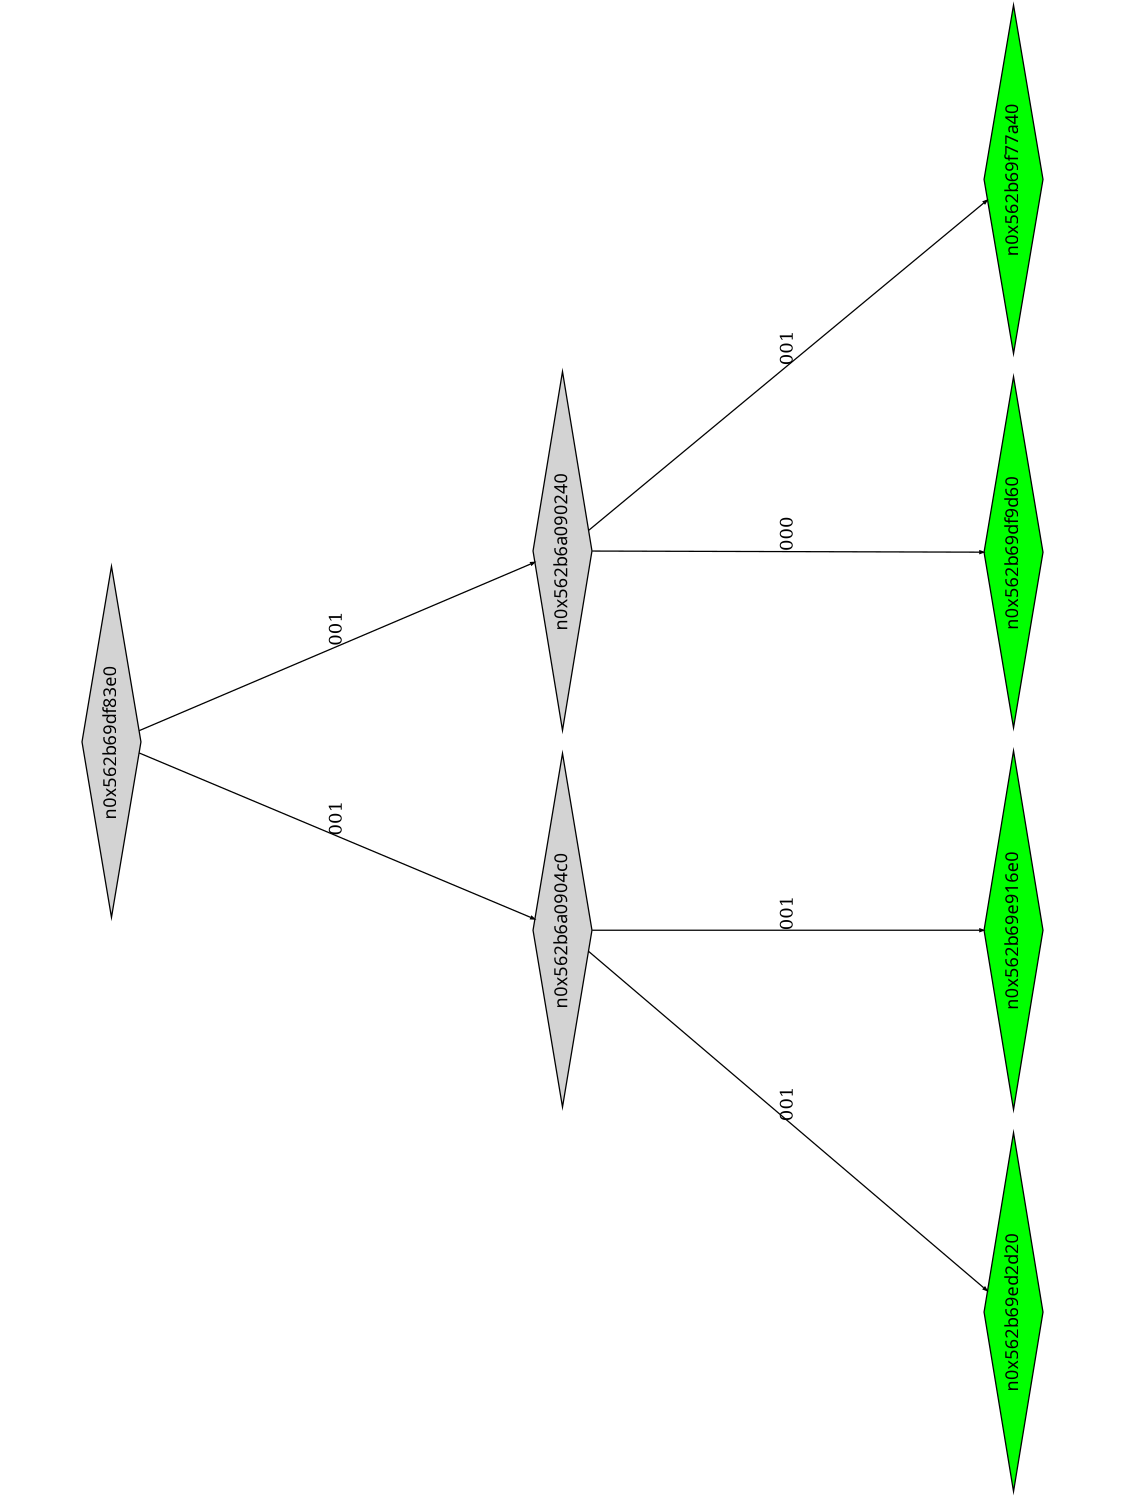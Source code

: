 digraph G {
	size="10,7.5";
	ratio=fill;
	rotate=90;
	center = "true";
	node [style="filled",width=.1,height=.1,fontname="Terminus"]
	edge [arrowsize=.3]
	n0x562b69df83e0 [shape=diamond];
	n0x562b69df83e0 -> n0x562b6a0904c0 [label=001];
	n0x562b69df83e0 -> n0x562b6a090240 [label=001];
	n0x562b6a090240 [shape=diamond];
	n0x562b6a090240 -> n0x562b69df9d60 [label=000];
	n0x562b6a090240 -> n0x562b69f77a40 [label=001];
	n0x562b69f77a40 [shape=diamond,fillcolor=green];
	n0x562b69df9d60 [shape=diamond,fillcolor=green];
	n0x562b6a0904c0 [shape=diamond];
	n0x562b6a0904c0 -> n0x562b69ed2d20 [label=001];
	n0x562b6a0904c0 -> n0x562b69e916e0 [label=001];
	n0x562b69e916e0 [shape=diamond,fillcolor=green];
	n0x562b69ed2d20 [shape=diamond,fillcolor=green];
}
